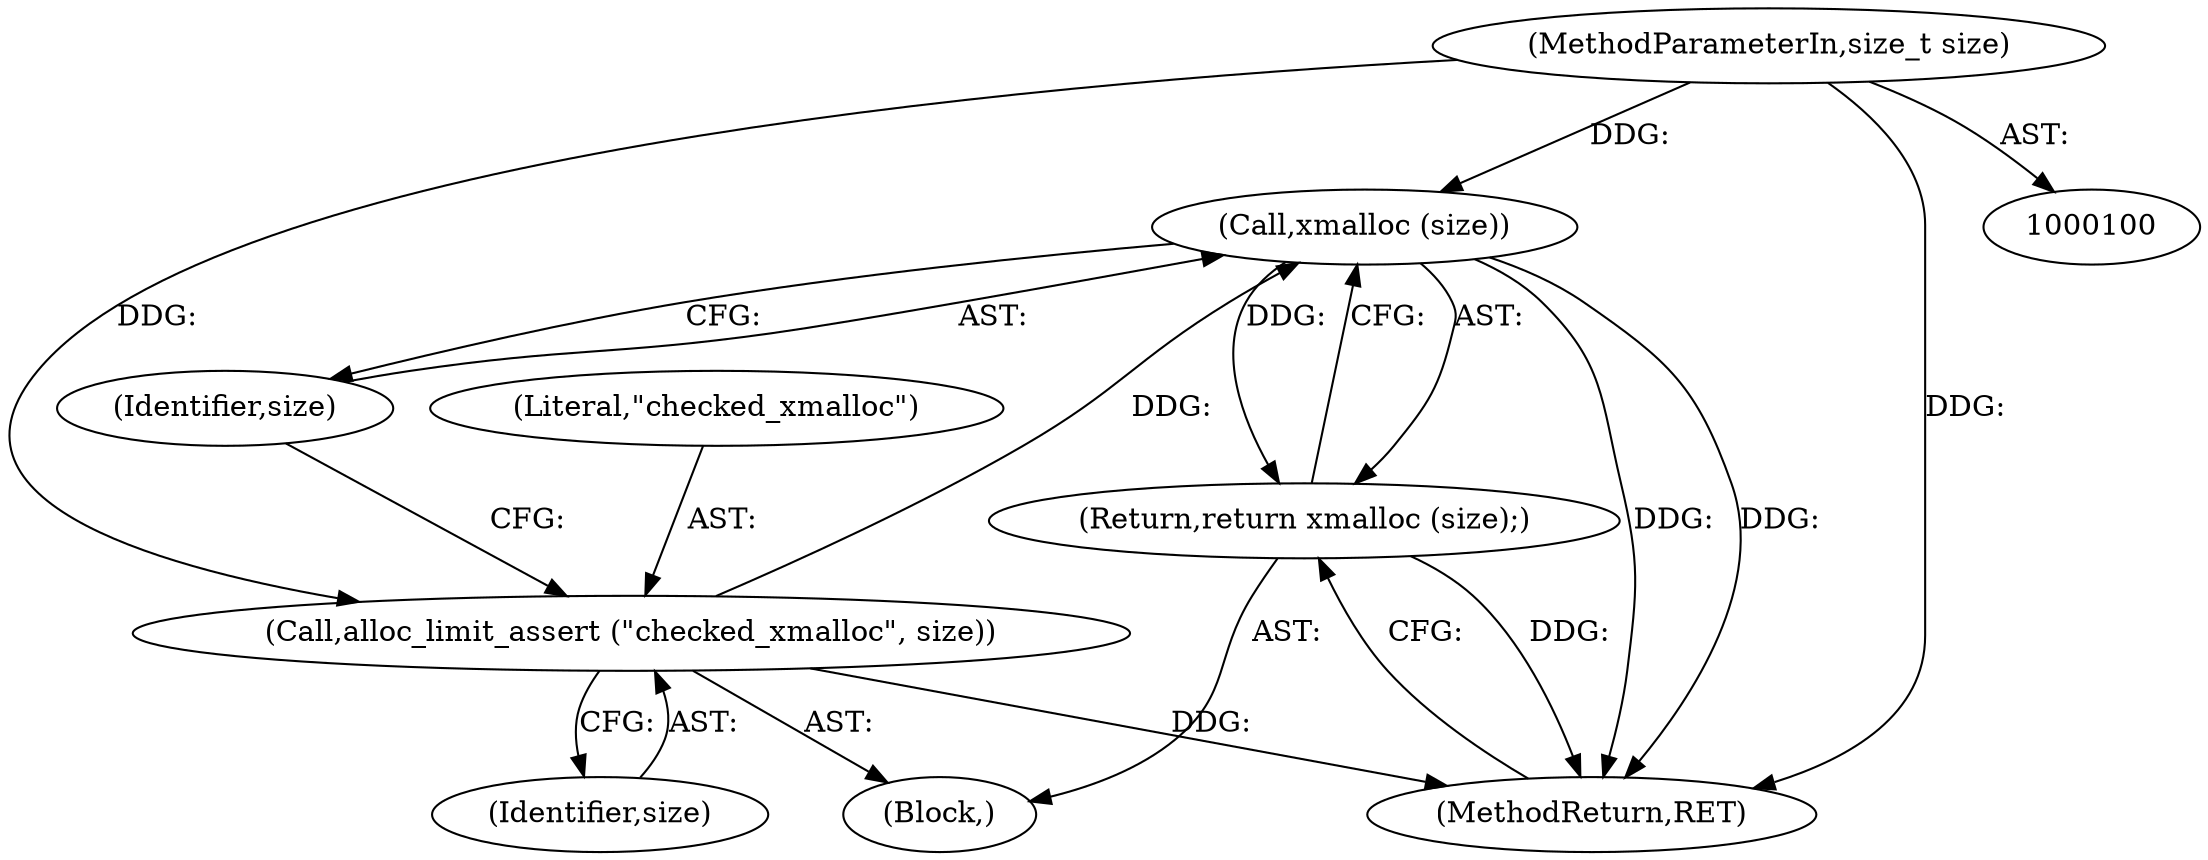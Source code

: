 digraph "1_tnef_c5044689e50039635e7700fe2472fd632ac77176_2@API" {
"1000107" [label="(Call,xmalloc (size))"];
"1000103" [label="(Call,alloc_limit_assert (\"checked_xmalloc\", size))"];
"1000101" [label="(MethodParameterIn,size_t size)"];
"1000106" [label="(Return,return xmalloc (size);)"];
"1000103" [label="(Call,alloc_limit_assert (\"checked_xmalloc\", size))"];
"1000101" [label="(MethodParameterIn,size_t size)"];
"1000109" [label="(MethodReturn,RET)"];
"1000108" [label="(Identifier,size)"];
"1000102" [label="(Block,)"];
"1000105" [label="(Identifier,size)"];
"1000104" [label="(Literal,\"checked_xmalloc\")"];
"1000106" [label="(Return,return xmalloc (size);)"];
"1000107" [label="(Call,xmalloc (size))"];
"1000107" -> "1000106"  [label="AST: "];
"1000107" -> "1000108"  [label="CFG: "];
"1000108" -> "1000107"  [label="AST: "];
"1000106" -> "1000107"  [label="CFG: "];
"1000107" -> "1000109"  [label="DDG: "];
"1000107" -> "1000109"  [label="DDG: "];
"1000107" -> "1000106"  [label="DDG: "];
"1000103" -> "1000107"  [label="DDG: "];
"1000101" -> "1000107"  [label="DDG: "];
"1000103" -> "1000102"  [label="AST: "];
"1000103" -> "1000105"  [label="CFG: "];
"1000104" -> "1000103"  [label="AST: "];
"1000105" -> "1000103"  [label="AST: "];
"1000108" -> "1000103"  [label="CFG: "];
"1000103" -> "1000109"  [label="DDG: "];
"1000101" -> "1000103"  [label="DDG: "];
"1000101" -> "1000100"  [label="AST: "];
"1000101" -> "1000109"  [label="DDG: "];
"1000106" -> "1000102"  [label="AST: "];
"1000109" -> "1000106"  [label="CFG: "];
"1000106" -> "1000109"  [label="DDG: "];
}
